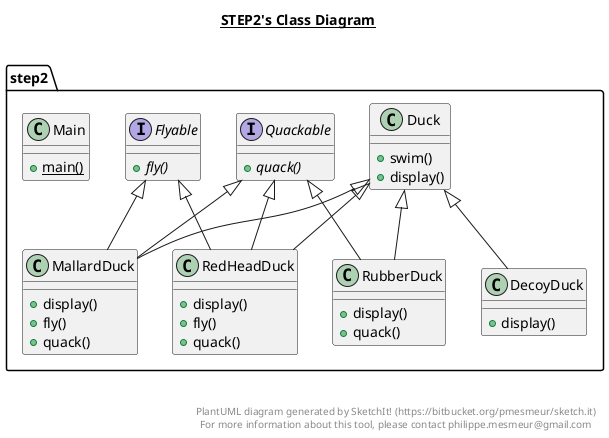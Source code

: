 @startuml

title __STEP2's Class Diagram__\n

  package step2 {
    class DecoyDuck {
        + display()
    }
  }
  

  package step2 {
    class Duck {
        + swim()
        + display()
    }
  }
  

  package step2 {
    interface Flyable {
        {abstract} + fly()
    }
  }
  

  package step2 {
    class Main {
        {static} + main()
    }
  }
  

  package step2 {
    class MallardDuck {
        + display()
        + fly()
        + quack()
    }
  }
  

  package step2 {
    interface Quackable {
        {abstract} + quack()
    }
  }
  

  package step2 {
    class RedHeadDuck {
        + display()
        + fly()
        + quack()
    }
  }
  

  package step2 {
    class RubberDuck {
        + display()
        + quack()
    }
  }
  

  DecoyDuck -up-|> Duck
  MallardDuck -up-|> Flyable
  MallardDuck -up-|> Quackable
  MallardDuck -up-|> Duck
  RedHeadDuck -up-|> Flyable
  RedHeadDuck -up-|> Quackable
  RedHeadDuck -up-|> Duck
  RubberDuck -up-|> Quackable
  RubberDuck -up-|> Duck


right footer


PlantUML diagram generated by SketchIt! (https://bitbucket.org/pmesmeur/sketch.it)
For more information about this tool, please contact philippe.mesmeur@gmail.com
endfooter

@enduml
